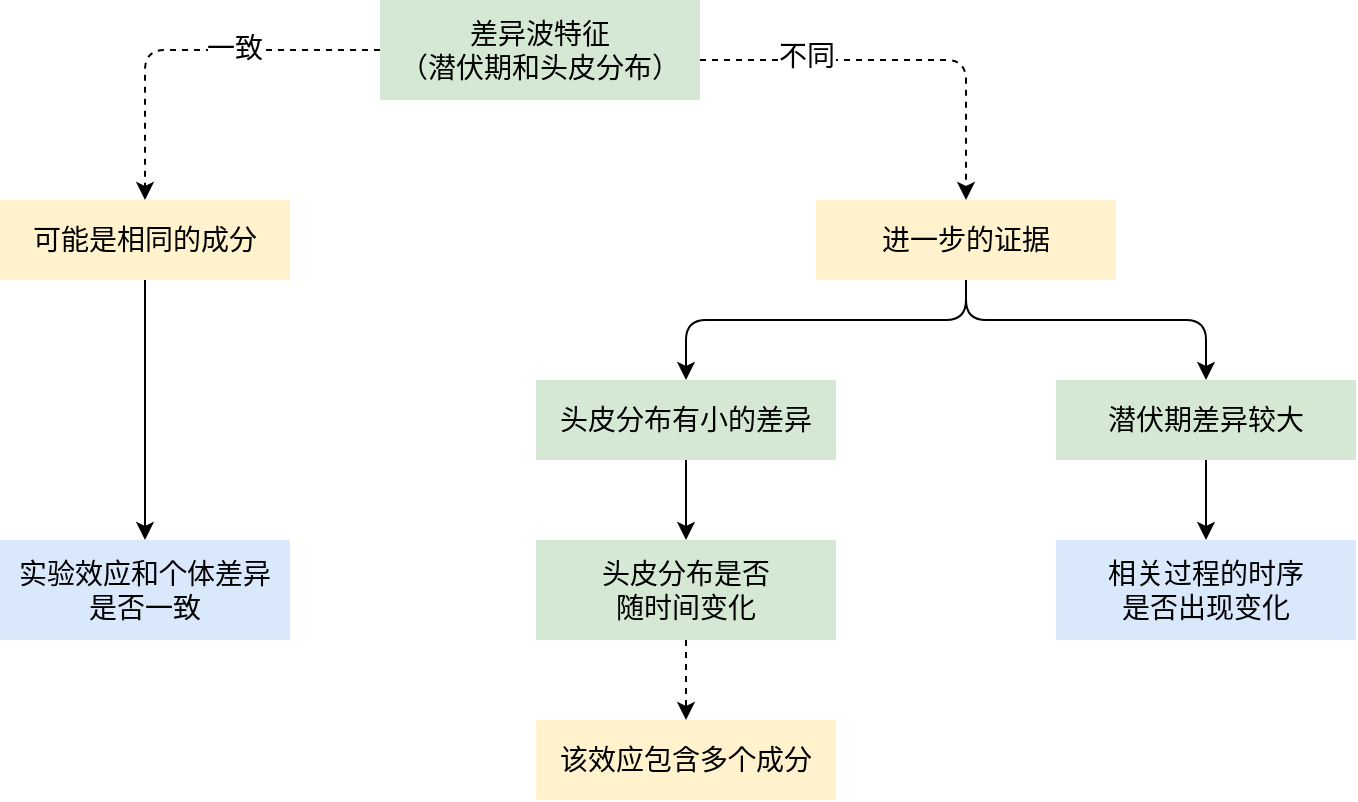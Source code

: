 <mxfile version="20.3.3" type="github">
  <diagram id="TPG7t71CeF8NjuG5Dst3" name="第 1 页">
    <mxGraphModel dx="1038" dy="587" grid="1" gridSize="10" guides="1" tooltips="1" connect="1" arrows="1" fold="1" page="1" pageScale="1" pageWidth="827" pageHeight="1169" math="0" shadow="0">
      <root>
        <mxCell id="0" />
        <mxCell id="1" parent="0" />
        <mxCell id="2qiqjTw69wxBbWPIKwgI-6" style="edgeStyle=orthogonalEdgeStyle;orthogonalLoop=1;jettySize=auto;html=1;entryX=0.5;entryY=0;entryDx=0;entryDy=0;fontFamily=Helvetica;fontSize=16;rounded=1;strokeColor=default;dashed=1;" edge="1" parent="1" source="2qiqjTw69wxBbWPIKwgI-1" target="2qiqjTw69wxBbWPIKwgI-2">
          <mxGeometry relative="1" as="geometry" />
        </mxCell>
        <mxCell id="2qiqjTw69wxBbWPIKwgI-20" value="一致" style="edgeLabel;html=1;align=center;verticalAlign=middle;resizable=0;points=[];fontSize=14;fontFamily=Helvetica;labelBackgroundColor=#FFFFFF;" vertex="1" connectable="0" parent="2qiqjTw69wxBbWPIKwgI-6">
          <mxGeometry x="-0.235" y="-1" relative="1" as="geometry">
            <mxPoint as="offset" />
          </mxGeometry>
        </mxCell>
        <mxCell id="2qiqjTw69wxBbWPIKwgI-7" style="edgeStyle=orthogonalEdgeStyle;rounded=1;orthogonalLoop=1;jettySize=auto;html=1;fontFamily=Helvetica;fontSize=16;entryX=0.5;entryY=0;entryDx=0;entryDy=0;dashed=1;" edge="1" parent="1" source="2qiqjTw69wxBbWPIKwgI-1" target="2qiqjTw69wxBbWPIKwgI-5">
          <mxGeometry relative="1" as="geometry">
            <Array as="points">
              <mxPoint x="563" y="140" />
            </Array>
          </mxGeometry>
        </mxCell>
        <mxCell id="2qiqjTw69wxBbWPIKwgI-21" value="不同" style="edgeLabel;html=1;align=center;verticalAlign=middle;resizable=0;points=[];fontSize=14;fontFamily=Helvetica;" vertex="1" connectable="0" parent="2qiqjTw69wxBbWPIKwgI-7">
          <mxGeometry x="-0.484" y="2" relative="1" as="geometry">
            <mxPoint as="offset" />
          </mxGeometry>
        </mxCell>
        <mxCell id="2qiqjTw69wxBbWPIKwgI-1" value="差异波特征&lt;br style=&quot;font-size: 14px;&quot;&gt;（潜伏期和头皮分布）" style="rounded=0;whiteSpace=wrap;html=1;fontSize=14;fontFamily=Helvetica;fillColor=#d5e8d4;strokeColor=none;" vertex="1" parent="1">
          <mxGeometry x="270" y="110" width="160" height="50" as="geometry" />
        </mxCell>
        <mxCell id="2qiqjTw69wxBbWPIKwgI-11" style="edgeStyle=orthogonalEdgeStyle;rounded=1;orthogonalLoop=1;jettySize=auto;html=1;entryX=0.5;entryY=0;entryDx=0;entryDy=0;fontFamily=Helvetica;fontSize=14;" edge="1" parent="1" source="2qiqjTw69wxBbWPIKwgI-2" target="2qiqjTw69wxBbWPIKwgI-10">
          <mxGeometry relative="1" as="geometry" />
        </mxCell>
        <mxCell id="2qiqjTw69wxBbWPIKwgI-2" value="可能是相同的成分" style="rounded=0;whiteSpace=wrap;html=1;fontSize=14;fontFamily=Helvetica;fillColor=#fff2cc;strokeColor=none;" vertex="1" parent="1">
          <mxGeometry x="80" y="210" width="145" height="40" as="geometry" />
        </mxCell>
        <mxCell id="2qiqjTw69wxBbWPIKwgI-15" style="edgeStyle=orthogonalEdgeStyle;rounded=1;orthogonalLoop=1;jettySize=auto;html=1;entryX=0.5;entryY=0;entryDx=0;entryDy=0;fontFamily=Helvetica;fontSize=14;" edge="1" parent="1" source="2qiqjTw69wxBbWPIKwgI-3" target="2qiqjTw69wxBbWPIKwgI-14">
          <mxGeometry relative="1" as="geometry" />
        </mxCell>
        <mxCell id="2qiqjTw69wxBbWPIKwgI-3" value="潜伏期差异较大" style="rounded=0;whiteSpace=wrap;html=1;fontSize=14;fontFamily=Helvetica;fillColor=#d5e8d4;strokeColor=none;" vertex="1" parent="1">
          <mxGeometry x="608" y="300" width="150" height="40" as="geometry" />
        </mxCell>
        <mxCell id="2qiqjTw69wxBbWPIKwgI-13" style="edgeStyle=orthogonalEdgeStyle;rounded=1;orthogonalLoop=1;jettySize=auto;html=1;entryX=0.5;entryY=0;entryDx=0;entryDy=0;fontFamily=Helvetica;fontSize=14;" edge="1" parent="1" source="2qiqjTw69wxBbWPIKwgI-4" target="2qiqjTw69wxBbWPIKwgI-12">
          <mxGeometry relative="1" as="geometry" />
        </mxCell>
        <mxCell id="2qiqjTw69wxBbWPIKwgI-4" value="头皮分布有小的差异" style="rounded=0;whiteSpace=wrap;html=1;fontSize=14;fontFamily=Helvetica;fillColor=#d5e8d4;strokeColor=none;" vertex="1" parent="1">
          <mxGeometry x="348" y="300" width="150" height="40" as="geometry" />
        </mxCell>
        <mxCell id="2qiqjTw69wxBbWPIKwgI-8" style="edgeStyle=orthogonalEdgeStyle;rounded=1;orthogonalLoop=1;jettySize=auto;html=1;entryX=0.5;entryY=0;entryDx=0;entryDy=0;fontFamily=Helvetica;fontSize=16;" edge="1" parent="1" source="2qiqjTw69wxBbWPIKwgI-5" target="2qiqjTw69wxBbWPIKwgI-4">
          <mxGeometry relative="1" as="geometry">
            <Array as="points">
              <mxPoint x="563" y="270" />
              <mxPoint x="423" y="270" />
            </Array>
          </mxGeometry>
        </mxCell>
        <mxCell id="2qiqjTw69wxBbWPIKwgI-9" style="edgeStyle=orthogonalEdgeStyle;rounded=1;orthogonalLoop=1;jettySize=auto;html=1;fontFamily=Helvetica;fontSize=16;exitX=0.5;exitY=1;exitDx=0;exitDy=0;" edge="1" parent="1" source="2qiqjTw69wxBbWPIKwgI-5" target="2qiqjTw69wxBbWPIKwgI-3">
          <mxGeometry relative="1" as="geometry">
            <mxPoint x="568" y="290" as="sourcePoint" />
            <Array as="points">
              <mxPoint x="563" y="270" />
              <mxPoint x="683" y="270" />
            </Array>
          </mxGeometry>
        </mxCell>
        <mxCell id="2qiqjTw69wxBbWPIKwgI-5" value="进一步的证据" style="rounded=0;whiteSpace=wrap;html=1;fontSize=14;fontFamily=Helvetica;fillColor=#fff2cc;strokeColor=none;" vertex="1" parent="1">
          <mxGeometry x="488" y="210" width="150" height="40" as="geometry" />
        </mxCell>
        <mxCell id="2qiqjTw69wxBbWPIKwgI-10" value="实验效应和个体差异&lt;br&gt;是否一致" style="rounded=0;whiteSpace=wrap;html=1;fontSize=14;fontFamily=Helvetica;fillColor=#dae8fc;strokeColor=none;" vertex="1" parent="1">
          <mxGeometry x="80" y="380" width="145" height="50" as="geometry" />
        </mxCell>
        <mxCell id="2qiqjTw69wxBbWPIKwgI-18" style="edgeStyle=orthogonalEdgeStyle;rounded=1;orthogonalLoop=1;jettySize=auto;html=1;entryX=0.5;entryY=0;entryDx=0;entryDy=0;fontFamily=Helvetica;fontSize=14;dashed=1;" edge="1" parent="1" source="2qiqjTw69wxBbWPIKwgI-12" target="2qiqjTw69wxBbWPIKwgI-17">
          <mxGeometry relative="1" as="geometry" />
        </mxCell>
        <mxCell id="2qiqjTw69wxBbWPIKwgI-12" value="头皮分布是否&lt;br&gt;随时间变化" style="rounded=0;whiteSpace=wrap;html=1;fontSize=14;fontFamily=Helvetica;fillColor=#d5e8d4;strokeColor=none;" vertex="1" parent="1">
          <mxGeometry x="348" y="380" width="150" height="50" as="geometry" />
        </mxCell>
        <mxCell id="2qiqjTw69wxBbWPIKwgI-14" value="相关过程的时序&lt;br&gt;是否出现变化" style="rounded=0;whiteSpace=wrap;html=1;fontSize=14;fontFamily=Helvetica;fillColor=#dae8fc;strokeColor=none;" vertex="1" parent="1">
          <mxGeometry x="608" y="380" width="150" height="50" as="geometry" />
        </mxCell>
        <mxCell id="2qiqjTw69wxBbWPIKwgI-17" value="该效应包含多个成分" style="rounded=0;whiteSpace=wrap;html=1;fontSize=14;fontFamily=Helvetica;fillColor=#fff2cc;strokeColor=none;" vertex="1" parent="1">
          <mxGeometry x="348" y="470" width="150" height="40" as="geometry" />
        </mxCell>
      </root>
    </mxGraphModel>
  </diagram>
</mxfile>
